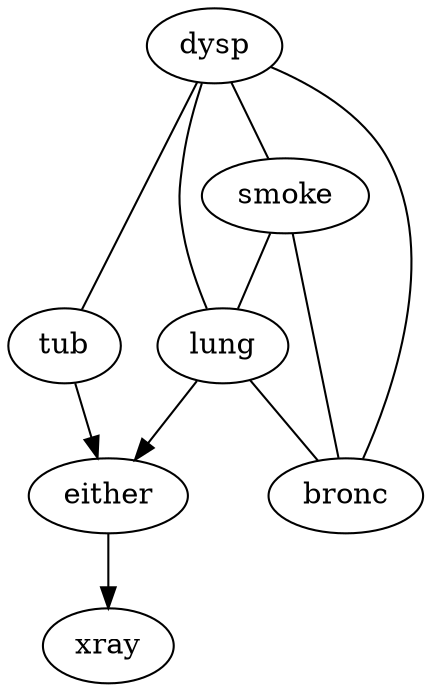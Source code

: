 digraph G {
    "lung" -> "either";
    "either" -> "xray";
    "tub" -> "either";
    "dysp" -> "tub" [dir = none];
    "dysp" -> "smoke" [dir = none];
    "smoke" -> "lung" [dir = none];
    "dysp" -> "lung" [dir = none];
    "smoke" -> "bronc" [dir = none];
    "lung" -> "bronc" [dir = none];
    "dysp" -> "bronc" [dir = none];
}
